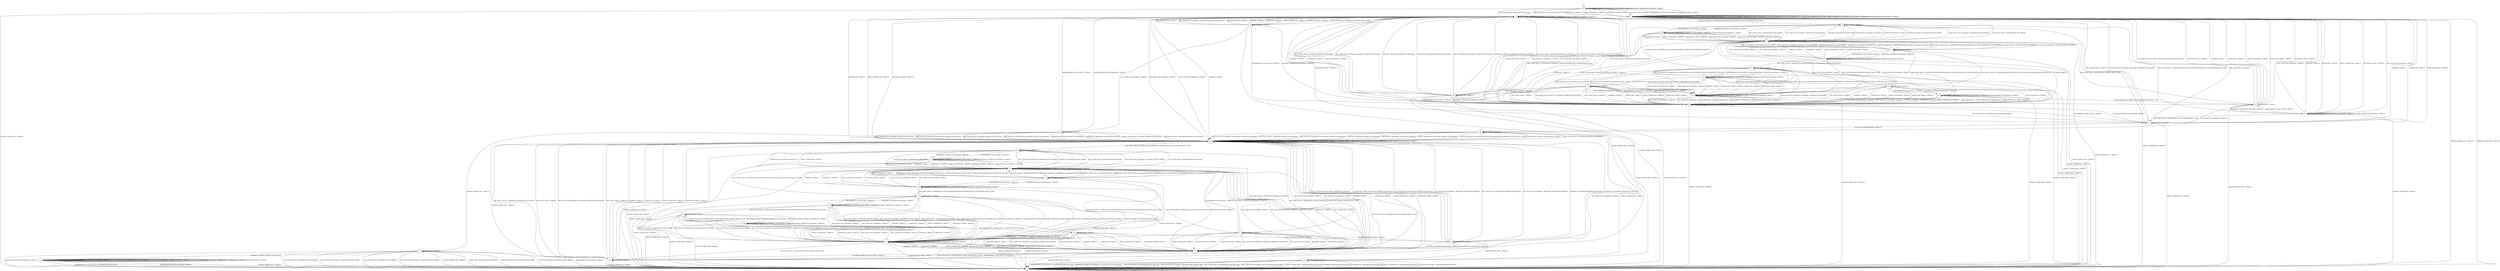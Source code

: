 digraph g {
__start0 [label="" shape="none"];

	s0 [shape="circle" label="s0"];
	s1 [shape="circle" label="s1"];
	s2 [shape="circle" label="s2"];
	s3 [shape="circle" label="s3"];
	s4 [shape="circle" label="s4"];
	s5 [shape="circle" label="s5"];
	s6 [shape="circle" label="s6"];
	s7 [shape="circle" label="s7"];
	s8 [shape="circle" label="s8"];
	s9 [shape="circle" label="s9"];
	s10 [shape="circle" label="s10"];
	s11 [shape="circle" label="s11"];
	s12 [shape="circle" label="s12"];
	s13 [shape="circle" label="s13"];
	s14 [shape="circle" label="s14"];
	s15 [shape="circle" label="s15"];
	s16 [shape="circle" label="s16"];
	s17 [shape="circle" label="s17"];
	s18 [shape="circle" label="s18"];
	s19 [shape="circle" label="s19"];
	s20 [shape="circle" label="s20"];
	s21 [shape="circle" label="s21"];
	s22 [shape="circle" label="s22"];
	s23 [shape="circle" label="s23"];
	s24 [shape="circle" label="s24"];
	s25 [shape="circle" label="s25"];
	s26 [shape="circle" label="s26"];
	s27 [shape="circle" label="s27"];
	s28 [shape="circle" label="s28"];
	s29 [shape="circle" label="s29"];
	s30 [shape="circle" label="s30"];
	s31 [shape="circle" label="s31"];
	s32 [shape="circle" label="s32"];
	s33 [shape="circle" label="s33"];
	s34 [shape="circle" label="s34"];
	s35 [shape="circle" label="s35"];
	s36 [shape="circle" label="s36"];
	s37 [shape="circle" label="s37"];
	s38 [shape="circle" label="s38"];
	s39 [shape="circle" label="s39"];
	s40 [shape="circle" label="s40"];
	s41 [shape="circle" label="s41"];
	s0 -> s2 [label="RSA_CLIENT_HELLO / HELLO_VERIFY_REQUEST"];
	s0 -> s7 [label="RSA_CLIENT_KEY_EXCHANGE / TIMEOUT"];
	s0 -> s2 [label="PSK_CLIENT_HELLO / HELLO_VERIFY_REQUEST"];
	s0 -> s7 [label="PSK_CLIENT_KEY_EXCHANGE / TIMEOUT"];
	s0 -> s1 [label="CHANGE_CIPHER_SPEC / TIMEOUT"];
	s0 -> s7 [label="FINISHED / TIMEOUT"];
	s0 -> s0 [label="APPLICATION / TIMEOUT"];
	s0 -> s7 [label="CERTIFICATE / TIMEOUT"];
	s0 -> s7 [label="EMPTY_CERTIFICATE / TIMEOUT"];
	s0 -> s7 [label="CERTIFICATE_VERIFY / TIMEOUT"];
	s0 -> s0 [label="Alert(WARNING,CLOSE_NOTIFY) / TIMEOUT"];
	s0 -> s0 [label="Alert(FATAL,UNEXPECTED_MESSAGE) / TIMEOUT"];
	s1 -> s1 [label="RSA_CLIENT_HELLO / TIMEOUT"];
	s1 -> s1 [label="RSA_CLIENT_KEY_EXCHANGE / TIMEOUT"];
	s1 -> s1 [label="PSK_CLIENT_HELLO / TIMEOUT"];
	s1 -> s1 [label="PSK_CLIENT_KEY_EXCHANGE / TIMEOUT"];
	s1 -> s1 [label="CHANGE_CIPHER_SPEC / TIMEOUT"];
	s1 -> s1 [label="FINISHED / TIMEOUT"];
	s1 -> s1 [label="APPLICATION / TIMEOUT"];
	s1 -> s1 [label="CERTIFICATE / TIMEOUT"];
	s1 -> s1 [label="EMPTY_CERTIFICATE / TIMEOUT"];
	s1 -> s1 [label="CERTIFICATE_VERIFY / TIMEOUT"];
	s1 -> s1 [label="Alert(WARNING,CLOSE_NOTIFY) / TIMEOUT"];
	s1 -> s1 [label="Alert(FATAL,UNEXPECTED_MESSAGE) / TIMEOUT"];
	s2 -> s3 [label="RSA_CLIENT_HELLO / SERVER_HELLO,CERTIFICATE,CERTIFICATE_REQUEST,SERVER_HELLO_DONE"];
	s2 -> s10 [label="RSA_CLIENT_KEY_EXCHANGE / TIMEOUT"];
	s2 -> s8 [label="PSK_CLIENT_HELLO / SERVER_HELLO,SERVER_HELLO_DONE"];
	s2 -> s10 [label="PSK_CLIENT_KEY_EXCHANGE / TIMEOUT"];
	s2 -> s1 [label="CHANGE_CIPHER_SPEC / TIMEOUT"];
	s2 -> s10 [label="FINISHED / TIMEOUT"];
	s2 -> s2 [label="APPLICATION / TIMEOUT"];
	s2 -> s10 [label="CERTIFICATE / TIMEOUT"];
	s2 -> s10 [label="EMPTY_CERTIFICATE / TIMEOUT"];
	s2 -> s10 [label="CERTIFICATE_VERIFY / TIMEOUT"];
	s2 -> s2 [label="Alert(WARNING,CLOSE_NOTIFY) / TIMEOUT"];
	s2 -> s2 [label="Alert(FATAL,UNEXPECTED_MESSAGE) / TIMEOUT"];
	s3 -> s4 [label="RSA_CLIENT_HELLO / Alert(FATAL,DECODE_ERROR)"];
	s3 -> s4 [label="RSA_CLIENT_KEY_EXCHANGE / Alert(FATAL,DECODE_ERROR)"];
	s3 -> s4 [label="PSK_CLIENT_HELLO / Alert(FATAL,DECODE_ERROR)"];
	s3 -> s4 [label="PSK_CLIENT_KEY_EXCHANGE / Alert(FATAL,DECODE_ERROR)"];
	s3 -> s1 [label="CHANGE_CIPHER_SPEC / TIMEOUT"];
	s3 -> s4 [label="FINISHED / Alert(FATAL,DECODE_ERROR)"];
	s3 -> s3 [label="APPLICATION / TIMEOUT"];
	s3 -> s4 [label="CERTIFICATE / Alert(FATAL,UNKNOWN_CA)"];
	s3 -> s4 [label="EMPTY_CERTIFICATE / TIMEOUT"];
	s3 -> s4 [label="CERTIFICATE_VERIFY / Alert(FATAL,DECODE_ERROR)"];
	s3 -> s5 [label="Alert(WARNING,CLOSE_NOTIFY) / TIMEOUT"];
	s3 -> s5 [label="Alert(FATAL,UNEXPECTED_MESSAGE) / TIMEOUT"];
	s4 -> s30 [label="RSA_CLIENT_HELLO / CERTIFICATE_REQUEST,SERVER_HELLO_DONE,SERVER_HELLO,CERTIFICATE"];
	s4 -> s6 [label="RSA_CLIENT_KEY_EXCHANGE / TIMEOUT"];
	s4 -> s25 [label="PSK_CLIENT_HELLO / SERVER_HELLO,SERVER_HELLO_DONE"];
	s4 -> s6 [label="PSK_CLIENT_KEY_EXCHANGE / TIMEOUT"];
	s4 -> s1 [label="CHANGE_CIPHER_SPEC / TIMEOUT"];
	s4 -> s6 [label="FINISHED / TIMEOUT"];
	s4 -> s4 [label="APPLICATION / TIMEOUT"];
	s4 -> s6 [label="CERTIFICATE / TIMEOUT"];
	s4 -> s6 [label="EMPTY_CERTIFICATE / TIMEOUT"];
	s4 -> s6 [label="CERTIFICATE_VERIFY / TIMEOUT"];
	s4 -> s4 [label="Alert(WARNING,CLOSE_NOTIFY) / TIMEOUT"];
	s4 -> s4 [label="Alert(FATAL,UNEXPECTED_MESSAGE) / TIMEOUT"];
	s5 -> s13 [label="RSA_CLIENT_HELLO / SERVER_HELLO_DONE,SERVER_HELLO,CERTIFICATE,CERTIFICATE_REQUEST"];
	s5 -> s4 [label="RSA_CLIENT_KEY_EXCHANGE / TIMEOUT"];
	s5 -> s28 [label="PSK_CLIENT_HELLO / SERVER_HELLO,SERVER_HELLO_DONE"];
	s5 -> s4 [label="PSK_CLIENT_KEY_EXCHANGE / TIMEOUT"];
	s5 -> s1 [label="CHANGE_CIPHER_SPEC / TIMEOUT"];
	s5 -> s4 [label="FINISHED / TIMEOUT"];
	s5 -> s5 [label="APPLICATION / TIMEOUT"];
	s5 -> s4 [label="CERTIFICATE / TIMEOUT"];
	s5 -> s4 [label="EMPTY_CERTIFICATE / TIMEOUT"];
	s5 -> s4 [label="CERTIFICATE_VERIFY / TIMEOUT"];
	s5 -> s5 [label="Alert(WARNING,CLOSE_NOTIFY) / TIMEOUT"];
	s5 -> s5 [label="Alert(FATAL,UNEXPECTED_MESSAGE) / TIMEOUT"];
	s6 -> s3 [label="RSA_CLIENT_HELLO / CERTIFICATE,CERTIFICATE_REQUEST,SERVER_HELLO_DONE,SERVER_HELLO"];
	s6 -> s2 [label="RSA_CLIENT_KEY_EXCHANGE / TIMEOUT"];
	s6 -> s41 [label="PSK_CLIENT_HELLO / SERVER_HELLO_DONE,SERVER_HELLO"];
	s6 -> s2 [label="PSK_CLIENT_KEY_EXCHANGE / TIMEOUT"];
	s6 -> s1 [label="CHANGE_CIPHER_SPEC / TIMEOUT"];
	s6 -> s2 [label="FINISHED / TIMEOUT"];
	s6 -> s6 [label="APPLICATION / TIMEOUT"];
	s6 -> s2 [label="CERTIFICATE / TIMEOUT"];
	s6 -> s2 [label="EMPTY_CERTIFICATE / TIMEOUT"];
	s6 -> s2 [label="CERTIFICATE_VERIFY / TIMEOUT"];
	s6 -> s6 [label="Alert(WARNING,CLOSE_NOTIFY) / TIMEOUT"];
	s6 -> s6 [label="Alert(FATAL,UNEXPECTED_MESSAGE) / TIMEOUT"];
	s7 -> s7 [label="RSA_CLIENT_HELLO / HELLO_VERIFY_REQUEST"];
	s7 -> s7 [label="RSA_CLIENT_KEY_EXCHANGE / TIMEOUT"];
	s7 -> s7 [label="PSK_CLIENT_HELLO / HELLO_VERIFY_REQUEST"];
	s7 -> s7 [label="PSK_CLIENT_KEY_EXCHANGE / TIMEOUT"];
	s7 -> s1 [label="CHANGE_CIPHER_SPEC / TIMEOUT"];
	s7 -> s7 [label="FINISHED / TIMEOUT"];
	s7 -> s7 [label="APPLICATION / TIMEOUT"];
	s7 -> s7 [label="CERTIFICATE / TIMEOUT"];
	s7 -> s7 [label="EMPTY_CERTIFICATE / TIMEOUT"];
	s7 -> s7 [label="CERTIFICATE_VERIFY / TIMEOUT"];
	s7 -> s7 [label="Alert(WARNING,CLOSE_NOTIFY) / TIMEOUT"];
	s7 -> s7 [label="Alert(FATAL,UNEXPECTED_MESSAGE) / TIMEOUT"];
	s8 -> s2 [label="RSA_CLIENT_HELLO / TIMEOUT"];
	s8 -> s2 [label="RSA_CLIENT_KEY_EXCHANGE / Alert(FATAL,UNKNOWN_PSK_IDENTITY)"];
	s8 -> s2 [label="PSK_CLIENT_HELLO / TIMEOUT"];
	s8 -> s9 [label="PSK_CLIENT_KEY_EXCHANGE / TIMEOUT"];
	s8 -> s1 [label="CHANGE_CIPHER_SPEC / TIMEOUT"];
	s8 -> s2 [label="FINISHED / TIMEOUT"];
	s8 -> s8 [label="APPLICATION / TIMEOUT"];
	s8 -> s2 [label="CERTIFICATE / TIMEOUT"];
	s8 -> s2 [label="EMPTY_CERTIFICATE / TIMEOUT"];
	s8 -> s2 [label="CERTIFICATE_VERIFY / TIMEOUT"];
	s8 -> s6 [label="Alert(WARNING,CLOSE_NOTIFY) / TIMEOUT"];
	s8 -> s6 [label="Alert(FATAL,UNEXPECTED_MESSAGE) / TIMEOUT"];
	s9 -> s10 [label="RSA_CLIENT_HELLO / Alert(FATAL,UNEXPECTED_MESSAGE)"];
	s9 -> s10 [label="RSA_CLIENT_KEY_EXCHANGE / Alert(FATAL,UNEXPECTED_MESSAGE)"];
	s9 -> s10 [label="PSK_CLIENT_HELLO / Alert(FATAL,UNEXPECTED_MESSAGE)"];
	s9 -> s10 [label="PSK_CLIENT_KEY_EXCHANGE / Alert(FATAL,UNEXPECTED_MESSAGE)"];
	s9 -> s12 [label="CHANGE_CIPHER_SPEC / TIMEOUT"];
	s9 -> s10 [label="FINISHED / Alert(FATAL,UNEXPECTED_MESSAGE)"];
	s9 -> s9 [label="APPLICATION / TIMEOUT"];
	s9 -> s10 [label="CERTIFICATE / Alert(FATAL,UNEXPECTED_MESSAGE)"];
	s9 -> s10 [label="EMPTY_CERTIFICATE / Alert(FATAL,UNEXPECTED_MESSAGE)"];
	s9 -> s10 [label="CERTIFICATE_VERIFY / Alert(FATAL,UNEXPECTED_MESSAGE)"];
	s9 -> s2 [label="Alert(WARNING,CLOSE_NOTIFY) / TIMEOUT"];
	s9 -> s2 [label="Alert(FATAL,UNEXPECTED_MESSAGE) / TIMEOUT"];
	s10 -> s11 [label="RSA_CLIENT_HELLO / SERVER_HELLO,CERTIFICATE,CERTIFICATE_REQUEST,SERVER_HELLO_DONE"];
	s10 -> s10 [label="RSA_CLIENT_KEY_EXCHANGE / TIMEOUT"];
	s10 -> s23 [label="PSK_CLIENT_HELLO / SERVER_HELLO,SERVER_HELLO_DONE"];
	s10 -> s10 [label="PSK_CLIENT_KEY_EXCHANGE / TIMEOUT"];
	s10 -> s1 [label="CHANGE_CIPHER_SPEC / TIMEOUT"];
	s10 -> s10 [label="FINISHED / TIMEOUT"];
	s10 -> s10 [label="APPLICATION / TIMEOUT"];
	s10 -> s10 [label="CERTIFICATE / TIMEOUT"];
	s10 -> s10 [label="EMPTY_CERTIFICATE / TIMEOUT"];
	s10 -> s10 [label="CERTIFICATE_VERIFY / TIMEOUT"];
	s10 -> s10 [label="Alert(WARNING,CLOSE_NOTIFY) / TIMEOUT"];
	s10 -> s10 [label="Alert(FATAL,UNEXPECTED_MESSAGE) / TIMEOUT"];
	s11 -> s14 [label="RSA_CLIENT_HELLO / Alert(FATAL,DECODE_ERROR)"];
	s11 -> s14 [label="RSA_CLIENT_KEY_EXCHANGE / Alert(FATAL,DECODE_ERROR)"];
	s11 -> s14 [label="PSK_CLIENT_HELLO / Alert(FATAL,DECODE_ERROR)"];
	s11 -> s14 [label="PSK_CLIENT_KEY_EXCHANGE / Alert(FATAL,DECODE_ERROR)"];
	s11 -> s1 [label="CHANGE_CIPHER_SPEC / TIMEOUT"];
	s11 -> s14 [label="FINISHED / Alert(FATAL,DECODE_ERROR)"];
	s11 -> s11 [label="APPLICATION / TIMEOUT"];
	s11 -> s14 [label="CERTIFICATE / Alert(FATAL,UNKNOWN_CA)"];
	s11 -> s14 [label="EMPTY_CERTIFICATE / TIMEOUT"];
	s11 -> s14 [label="CERTIFICATE_VERIFY / Alert(FATAL,DECODE_ERROR)"];
	s11 -> s15 [label="Alert(WARNING,CLOSE_NOTIFY) / TIMEOUT"];
	s11 -> s15 [label="Alert(FATAL,UNEXPECTED_MESSAGE) / TIMEOUT"];
	s12 -> s1 [label="RSA_CLIENT_HELLO / Alert(FATAL,DECODE_ERROR)"];
	s12 -> s1 [label="RSA_CLIENT_KEY_EXCHANGE / Alert(FATAL,DECODE_ERROR)"];
	s12 -> s1 [label="PSK_CLIENT_HELLO / Alert(FATAL,DECODE_ERROR)"];
	s12 -> s1 [label="PSK_CLIENT_KEY_EXCHANGE / Alert(FATAL,DECODE_ERROR)"];
	s12 -> s1 [label="CHANGE_CIPHER_SPEC / TIMEOUT"];
	s12 -> s16 [label="FINISHED / CHANGE_CIPHER_SPEC,FINISHED"];
	s12 -> s12 [label="APPLICATION / TIMEOUT"];
	s12 -> s1 [label="CERTIFICATE / Alert(FATAL,DECODE_ERROR)"];
	s12 -> s1 [label="EMPTY_CERTIFICATE / Alert(FATAL,DECODE_ERROR)"];
	s12 -> s1 [label="CERTIFICATE_VERIFY / Alert(FATAL,DECODE_ERROR)"];
	s12 -> s1 [label="Alert(WARNING,CLOSE_NOTIFY) / TIMEOUT"];
	s12 -> s1 [label="Alert(FATAL,UNEXPECTED_MESSAGE) / TIMEOUT"];
	s13 -> s17 [label="RSA_CLIENT_HELLO / Alert(FATAL,DECODE_ERROR)"];
	s13 -> s17 [label="RSA_CLIENT_KEY_EXCHANGE / Alert(FATAL,DECODE_ERROR)"];
	s13 -> s17 [label="PSK_CLIENT_HELLO / Alert(FATAL,DECODE_ERROR)"];
	s13 -> s17 [label="PSK_CLIENT_KEY_EXCHANGE / Alert(FATAL,DECODE_ERROR)"];
	s13 -> s1 [label="CHANGE_CIPHER_SPEC / TIMEOUT"];
	s13 -> s17 [label="FINISHED / Alert(FATAL,DECODE_ERROR)"];
	s13 -> s13 [label="APPLICATION / TIMEOUT"];
	s13 -> s17 [label="CERTIFICATE / Alert(FATAL,UNKNOWN_CA)"];
	s13 -> s17 [label="EMPTY_CERTIFICATE / TIMEOUT"];
	s13 -> s17 [label="CERTIFICATE_VERIFY / Alert(FATAL,DECODE_ERROR)"];
	s13 -> s18 [label="Alert(WARNING,CLOSE_NOTIFY) / TIMEOUT"];
	s13 -> s18 [label="Alert(FATAL,UNEXPECTED_MESSAGE) / TIMEOUT"];
	s14 -> s37 [label="RSA_CLIENT_HELLO / CERTIFICATE_REQUEST,SERVER_HELLO_DONE,CERTIFICATE_REQUEST,SERVER_HELLO_DONE"];
	s14 -> s19 [label="RSA_CLIENT_KEY_EXCHANGE / TIMEOUT"];
	s14 -> s23 [label="PSK_CLIENT_HELLO / CERTIFICATE_REQUEST,SERVER_HELLO_DONE"];
	s14 -> s19 [label="PSK_CLIENT_KEY_EXCHANGE / TIMEOUT"];
	s14 -> s1 [label="CHANGE_CIPHER_SPEC / TIMEOUT"];
	s14 -> s19 [label="FINISHED / TIMEOUT"];
	s14 -> s14 [label="APPLICATION / TIMEOUT"];
	s14 -> s19 [label="CERTIFICATE / TIMEOUT"];
	s14 -> s19 [label="EMPTY_CERTIFICATE / TIMEOUT"];
	s14 -> s19 [label="CERTIFICATE_VERIFY / TIMEOUT"];
	s14 -> s14 [label="Alert(WARNING,CLOSE_NOTIFY) / TIMEOUT"];
	s14 -> s14 [label="Alert(FATAL,UNEXPECTED_MESSAGE) / TIMEOUT"];
	s15 -> s20 [label="RSA_CLIENT_HELLO / CERTIFICATE,CERTIFICATE_REQUEST,SERVER_HELLO_DONE,SERVER_HELLO_DONE"];
	s15 -> s14 [label="RSA_CLIENT_KEY_EXCHANGE / TIMEOUT"];
	s15 -> s27 [label="PSK_CLIENT_HELLO / CERTIFICATE,CERTIFICATE_REQUEST"];
	s15 -> s14 [label="PSK_CLIENT_KEY_EXCHANGE / TIMEOUT"];
	s15 -> s1 [label="CHANGE_CIPHER_SPEC / TIMEOUT"];
	s15 -> s14 [label="FINISHED / TIMEOUT"];
	s15 -> s15 [label="APPLICATION / TIMEOUT"];
	s15 -> s14 [label="CERTIFICATE / TIMEOUT"];
	s15 -> s14 [label="EMPTY_CERTIFICATE / TIMEOUT"];
	s15 -> s14 [label="CERTIFICATE_VERIFY / TIMEOUT"];
	s15 -> s15 [label="Alert(WARNING,CLOSE_NOTIFY) / TIMEOUT"];
	s15 -> s15 [label="Alert(FATAL,UNEXPECTED_MESSAGE) / TIMEOUT"];
	s16 -> s16 [label="RSA_CLIENT_HELLO / Alert(WARNING,NO_RENEGOTIATION)"];
	s16 -> s16 [label="RSA_CLIENT_KEY_EXCHANGE / TIMEOUT"];
	s16 -> s16 [label="PSK_CLIENT_HELLO / Alert(WARNING,NO_RENEGOTIATION)"];
	s16 -> s16 [label="PSK_CLIENT_KEY_EXCHANGE / TIMEOUT"];
	s16 -> s1 [label="CHANGE_CIPHER_SPEC / TIMEOUT"];
	s16 -> s16 [label="FINISHED / TIMEOUT"];
	s16 -> s16 [label="APPLICATION / APPLICATION"];
	s16 -> s16 [label="CERTIFICATE / TIMEOUT"];
	s16 -> s16 [label="EMPTY_CERTIFICATE / TIMEOUT"];
	s16 -> s16 [label="CERTIFICATE_VERIFY / TIMEOUT"];
	s16 -> s1 [label="Alert(WARNING,CLOSE_NOTIFY) / Alert(WARNING,CLOSE_NOTIFY)"];
	s16 -> s1 [label="Alert(FATAL,UNEXPECTED_MESSAGE) / TIMEOUT"];
	s17 -> s30 [label="RSA_CLIENT_HELLO / CERTIFICATE_REQUEST,SERVER_HELLO_DONE,CERTIFICATE_REQUEST,CERTIFICATE"];
	s17 -> s6 [label="RSA_CLIENT_KEY_EXCHANGE / TIMEOUT"];
	s17 -> s25 [label="PSK_CLIENT_HELLO / CERTIFICATE_REQUEST,SERVER_HELLO_DONE"];
	s17 -> s6 [label="PSK_CLIENT_KEY_EXCHANGE / TIMEOUT"];
	s17 -> s1 [label="CHANGE_CIPHER_SPEC / TIMEOUT"];
	s17 -> s6 [label="FINISHED / TIMEOUT"];
	s17 -> s17 [label="APPLICATION / TIMEOUT"];
	s17 -> s6 [label="CERTIFICATE / TIMEOUT"];
	s17 -> s6 [label="EMPTY_CERTIFICATE / TIMEOUT"];
	s17 -> s6 [label="CERTIFICATE_VERIFY / TIMEOUT"];
	s17 -> s17 [label="Alert(WARNING,CLOSE_NOTIFY) / TIMEOUT"];
	s17 -> s17 [label="Alert(FATAL,UNEXPECTED_MESSAGE) / TIMEOUT"];
	s18 -> s13 [label="RSA_CLIENT_HELLO / SERVER_HELLO_DONE,CERTIFICATE,CERTIFICATE_REQUEST,CERTIFICATE_REQUEST"];
	s18 -> s17 [label="RSA_CLIENT_KEY_EXCHANGE / TIMEOUT"];
	s18 -> s24 [label="PSK_CLIENT_HELLO / CERTIFICATE,CERTIFICATE_REQUEST"];
	s18 -> s17 [label="PSK_CLIENT_KEY_EXCHANGE / TIMEOUT"];
	s18 -> s1 [label="CHANGE_CIPHER_SPEC / TIMEOUT"];
	s18 -> s17 [label="FINISHED / TIMEOUT"];
	s18 -> s18 [label="APPLICATION / TIMEOUT"];
	s18 -> s17 [label="CERTIFICATE / TIMEOUT"];
	s18 -> s17 [label="EMPTY_CERTIFICATE / TIMEOUT"];
	s18 -> s17 [label="CERTIFICATE_VERIFY / TIMEOUT"];
	s18 -> s18 [label="Alert(WARNING,CLOSE_NOTIFY) / TIMEOUT"];
	s18 -> s18 [label="Alert(FATAL,UNEXPECTED_MESSAGE) / TIMEOUT"];
	s19 -> s11 [label="RSA_CLIENT_HELLO / SERVER_HELLO_DONE,CERTIFICATE,CERTIFICATE_REQUEST,SERVER_HELLO_DONE"];
	s19 -> s10 [label="RSA_CLIENT_KEY_EXCHANGE / TIMEOUT"];
	s19 -> s23 [label="PSK_CLIENT_HELLO / SERVER_HELLO_DONE,SERVER_HELLO_DONE"];
	s19 -> s10 [label="PSK_CLIENT_KEY_EXCHANGE / TIMEOUT"];
	s19 -> s1 [label="CHANGE_CIPHER_SPEC / TIMEOUT"];
	s19 -> s10 [label="FINISHED / TIMEOUT"];
	s19 -> s19 [label="APPLICATION / TIMEOUT"];
	s19 -> s10 [label="CERTIFICATE / TIMEOUT"];
	s19 -> s10 [label="EMPTY_CERTIFICATE / TIMEOUT"];
	s19 -> s10 [label="CERTIFICATE_VERIFY / TIMEOUT"];
	s19 -> s19 [label="Alert(WARNING,CLOSE_NOTIFY) / TIMEOUT"];
	s19 -> s19 [label="Alert(FATAL,UNEXPECTED_MESSAGE) / TIMEOUT"];
	s20 -> s21 [label="RSA_CLIENT_HELLO / Alert(FATAL,DECODE_ERROR)"];
	s20 -> s21 [label="RSA_CLIENT_KEY_EXCHANGE / Alert(FATAL,DECODE_ERROR)"];
	s20 -> s21 [label="PSK_CLIENT_HELLO / Alert(FATAL,DECODE_ERROR)"];
	s20 -> s21 [label="PSK_CLIENT_KEY_EXCHANGE / Alert(FATAL,DECODE_ERROR)"];
	s20 -> s1 [label="CHANGE_CIPHER_SPEC / TIMEOUT"];
	s20 -> s21 [label="FINISHED / Alert(FATAL,DECODE_ERROR)"];
	s20 -> s20 [label="APPLICATION / TIMEOUT"];
	s20 -> s21 [label="CERTIFICATE / Alert(FATAL,UNKNOWN_CA)"];
	s20 -> s21 [label="EMPTY_CERTIFICATE / TIMEOUT"];
	s20 -> s21 [label="CERTIFICATE_VERIFY / Alert(FATAL,DECODE_ERROR)"];
	s20 -> s22 [label="Alert(WARNING,CLOSE_NOTIFY) / TIMEOUT"];
	s20 -> s22 [label="Alert(FATAL,UNEXPECTED_MESSAGE) / TIMEOUT"];
	s21 -> s37 [label="RSA_CLIENT_HELLO / SERVER_HELLO_DONE,SERVER_HELLO_DONE,CERTIFICATE_REQUEST,SERVER_HELLO_DONE"];
	s21 -> s19 [label="RSA_CLIENT_KEY_EXCHANGE / TIMEOUT"];
	s21 -> s23 [label="PSK_CLIENT_HELLO / SERVER_HELLO_DONE,SERVER_HELLO_DONE"];
	s21 -> s19 [label="PSK_CLIENT_KEY_EXCHANGE / TIMEOUT"];
	s21 -> s1 [label="CHANGE_CIPHER_SPEC / TIMEOUT"];
	s21 -> s19 [label="FINISHED / TIMEOUT"];
	s21 -> s21 [label="APPLICATION / TIMEOUT"];
	s21 -> s19 [label="CERTIFICATE / TIMEOUT"];
	s21 -> s19 [label="EMPTY_CERTIFICATE / TIMEOUT"];
	s21 -> s19 [label="CERTIFICATE_VERIFY / TIMEOUT"];
	s21 -> s21 [label="Alert(WARNING,CLOSE_NOTIFY) / TIMEOUT"];
	s21 -> s21 [label="Alert(FATAL,UNEXPECTED_MESSAGE) / TIMEOUT"];
	s22 -> s39 [label="RSA_CLIENT_HELLO / CERTIFICATE_REQUEST,SERVER_HELLO_DONE,SERVER_HELLO_DONE,SERVER_HELLO_DONE"];
	s22 -> s21 [label="RSA_CLIENT_KEY_EXCHANGE / TIMEOUT"];
	s22 -> s26 [label="PSK_CLIENT_HELLO / CERTIFICATE_REQUEST,SERVER_HELLO_DONE"];
	s22 -> s21 [label="PSK_CLIENT_KEY_EXCHANGE / TIMEOUT"];
	s22 -> s1 [label="CHANGE_CIPHER_SPEC / TIMEOUT"];
	s22 -> s21 [label="FINISHED / TIMEOUT"];
	s22 -> s22 [label="APPLICATION / TIMEOUT"];
	s22 -> s21 [label="CERTIFICATE / TIMEOUT"];
	s22 -> s21 [label="EMPTY_CERTIFICATE / TIMEOUT"];
	s22 -> s21 [label="CERTIFICATE_VERIFY / TIMEOUT"];
	s22 -> s22 [label="Alert(WARNING,CLOSE_NOTIFY) / TIMEOUT"];
	s22 -> s22 [label="Alert(FATAL,UNEXPECTED_MESSAGE) / TIMEOUT"];
	s23 -> s10 [label="RSA_CLIENT_HELLO / TIMEOUT"];
	s23 -> s10 [label="RSA_CLIENT_KEY_EXCHANGE / Alert(FATAL,UNKNOWN_PSK_IDENTITY)"];
	s23 -> s10 [label="PSK_CLIENT_HELLO / TIMEOUT"];
	s23 -> s33 [label="PSK_CLIENT_KEY_EXCHANGE / TIMEOUT"];
	s23 -> s1 [label="CHANGE_CIPHER_SPEC / TIMEOUT"];
	s23 -> s10 [label="FINISHED / TIMEOUT"];
	s23 -> s23 [label="APPLICATION / TIMEOUT"];
	s23 -> s10 [label="CERTIFICATE / TIMEOUT"];
	s23 -> s10 [label="EMPTY_CERTIFICATE / TIMEOUT"];
	s23 -> s10 [label="CERTIFICATE_VERIFY / TIMEOUT"];
	s23 -> s19 [label="Alert(WARNING,CLOSE_NOTIFY) / TIMEOUT"];
	s23 -> s19 [label="Alert(FATAL,UNEXPECTED_MESSAGE) / TIMEOUT"];
	s24 -> s6 [label="RSA_CLIENT_HELLO / TIMEOUT"];
	s24 -> s6 [label="RSA_CLIENT_KEY_EXCHANGE / Alert(FATAL,UNKNOWN_PSK_IDENTITY)"];
	s24 -> s6 [label="PSK_CLIENT_HELLO / TIMEOUT"];
	s24 -> s35 [label="PSK_CLIENT_KEY_EXCHANGE / TIMEOUT"];
	s24 -> s1 [label="CHANGE_CIPHER_SPEC / TIMEOUT"];
	s24 -> s6 [label="FINISHED / TIMEOUT"];
	s24 -> s24 [label="APPLICATION / TIMEOUT"];
	s24 -> s6 [label="CERTIFICATE / TIMEOUT"];
	s24 -> s6 [label="EMPTY_CERTIFICATE / TIMEOUT"];
	s24 -> s6 [label="CERTIFICATE_VERIFY / TIMEOUT"];
	s24 -> s17 [label="Alert(WARNING,CLOSE_NOTIFY) / TIMEOUT"];
	s24 -> s17 [label="Alert(FATAL,UNEXPECTED_MESSAGE) / TIMEOUT"];
	s25 -> s2 [label="RSA_CLIENT_HELLO / TIMEOUT"];
	s25 -> s2 [label="RSA_CLIENT_KEY_EXCHANGE / Alert(FATAL,UNKNOWN_PSK_IDENTITY)"];
	s25 -> s2 [label="PSK_CLIENT_HELLO / TIMEOUT"];
	s25 -> s33 [label="PSK_CLIENT_KEY_EXCHANGE / TIMEOUT"];
	s25 -> s1 [label="CHANGE_CIPHER_SPEC / TIMEOUT"];
	s25 -> s2 [label="FINISHED / TIMEOUT"];
	s25 -> s25 [label="APPLICATION / TIMEOUT"];
	s25 -> s2 [label="CERTIFICATE / TIMEOUT"];
	s25 -> s2 [label="EMPTY_CERTIFICATE / TIMEOUT"];
	s25 -> s2 [label="CERTIFICATE_VERIFY / TIMEOUT"];
	s25 -> s32 [label="Alert(WARNING,CLOSE_NOTIFY) / TIMEOUT"];
	s25 -> s32 [label="Alert(FATAL,UNEXPECTED_MESSAGE) / TIMEOUT"];
	s26 -> s19 [label="RSA_CLIENT_HELLO / TIMEOUT"];
	s26 -> s19 [label="RSA_CLIENT_KEY_EXCHANGE / Alert(FATAL,UNKNOWN_PSK_IDENTITY)"];
	s26 -> s19 [label="PSK_CLIENT_HELLO / TIMEOUT"];
	s26 -> s36 [label="PSK_CLIENT_KEY_EXCHANGE / TIMEOUT"];
	s26 -> s1 [label="CHANGE_CIPHER_SPEC / TIMEOUT"];
	s26 -> s19 [label="FINISHED / TIMEOUT"];
	s26 -> s26 [label="APPLICATION / TIMEOUT"];
	s26 -> s19 [label="CERTIFICATE / TIMEOUT"];
	s26 -> s19 [label="EMPTY_CERTIFICATE / TIMEOUT"];
	s26 -> s19 [label="CERTIFICATE_VERIFY / TIMEOUT"];
	s26 -> s21 [label="Alert(WARNING,CLOSE_NOTIFY) / TIMEOUT"];
	s26 -> s21 [label="Alert(FATAL,UNEXPECTED_MESSAGE) / TIMEOUT"];
	s27 -> s19 [label="RSA_CLIENT_HELLO / TIMEOUT"];
	s27 -> s19 [label="RSA_CLIENT_KEY_EXCHANGE / Alert(FATAL,UNKNOWN_PSK_IDENTITY)"];
	s27 -> s19 [label="PSK_CLIENT_HELLO / TIMEOUT"];
	s27 -> s36 [label="PSK_CLIENT_KEY_EXCHANGE / TIMEOUT"];
	s27 -> s1 [label="CHANGE_CIPHER_SPEC / TIMEOUT"];
	s27 -> s19 [label="FINISHED / TIMEOUT"];
	s27 -> s27 [label="APPLICATION / TIMEOUT"];
	s27 -> s19 [label="CERTIFICATE / TIMEOUT"];
	s27 -> s19 [label="EMPTY_CERTIFICATE / TIMEOUT"];
	s27 -> s19 [label="CERTIFICATE_VERIFY / TIMEOUT"];
	s27 -> s14 [label="Alert(WARNING,CLOSE_NOTIFY) / TIMEOUT"];
	s27 -> s14 [label="Alert(FATAL,UNEXPECTED_MESSAGE) / TIMEOUT"];
	s28 -> s6 [label="RSA_CLIENT_HELLO / TIMEOUT"];
	s28 -> s6 [label="RSA_CLIENT_KEY_EXCHANGE / Alert(FATAL,UNKNOWN_PSK_IDENTITY)"];
	s28 -> s6 [label="PSK_CLIENT_HELLO / TIMEOUT"];
	s28 -> s35 [label="PSK_CLIENT_KEY_EXCHANGE / TIMEOUT"];
	s28 -> s1 [label="CHANGE_CIPHER_SPEC / TIMEOUT"];
	s28 -> s6 [label="FINISHED / TIMEOUT"];
	s28 -> s28 [label="APPLICATION / TIMEOUT"];
	s28 -> s6 [label="CERTIFICATE / TIMEOUT"];
	s28 -> s6 [label="EMPTY_CERTIFICATE / TIMEOUT"];
	s28 -> s6 [label="CERTIFICATE_VERIFY / TIMEOUT"];
	s28 -> s29 [label="Alert(WARNING,CLOSE_NOTIFY) / TIMEOUT"];
	s28 -> s29 [label="Alert(FATAL,UNEXPECTED_MESSAGE) / TIMEOUT"];
	s29 -> s30 [label="RSA_CLIENT_HELLO / CERTIFICATE_REQUEST,SERVER_HELLO_DONE,SERVER_HELLO_DONE,CERTIFICATE"];
	s29 -> s6 [label="RSA_CLIENT_KEY_EXCHANGE / TIMEOUT"];
	s29 -> s25 [label="PSK_CLIENT_HELLO / SERVER_HELLO_DONE,SERVER_HELLO_DONE"];
	s29 -> s6 [label="PSK_CLIENT_KEY_EXCHANGE / TIMEOUT"];
	s29 -> s1 [label="CHANGE_CIPHER_SPEC / TIMEOUT"];
	s29 -> s6 [label="FINISHED / TIMEOUT"];
	s29 -> s29 [label="APPLICATION / TIMEOUT"];
	s29 -> s6 [label="CERTIFICATE / TIMEOUT"];
	s29 -> s6 [label="EMPTY_CERTIFICATE / TIMEOUT"];
	s29 -> s6 [label="CERTIFICATE_VERIFY / TIMEOUT"];
	s29 -> s29 [label="Alert(WARNING,CLOSE_NOTIFY) / TIMEOUT"];
	s29 -> s29 [label="Alert(FATAL,UNEXPECTED_MESSAGE) / TIMEOUT"];
	s30 -> s4 [label="RSA_CLIENT_HELLO / Alert(FATAL,DECODE_ERROR)"];
	s30 -> s4 [label="RSA_CLIENT_KEY_EXCHANGE / Alert(FATAL,DECODE_ERROR)"];
	s30 -> s4 [label="PSK_CLIENT_HELLO / Alert(FATAL,DECODE_ERROR)"];
	s30 -> s4 [label="PSK_CLIENT_KEY_EXCHANGE / Alert(FATAL,DECODE_ERROR)"];
	s30 -> s1 [label="CHANGE_CIPHER_SPEC / TIMEOUT"];
	s30 -> s4 [label="FINISHED / Alert(FATAL,DECODE_ERROR)"];
	s30 -> s30 [label="APPLICATION / TIMEOUT"];
	s30 -> s4 [label="CERTIFICATE / Alert(FATAL,UNKNOWN_CA)"];
	s30 -> s4 [label="EMPTY_CERTIFICATE / TIMEOUT"];
	s30 -> s4 [label="CERTIFICATE_VERIFY / Alert(FATAL,DECODE_ERROR)"];
	s30 -> s31 [label="Alert(WARNING,CLOSE_NOTIFY) / TIMEOUT"];
	s30 -> s31 [label="Alert(FATAL,UNEXPECTED_MESSAGE) / TIMEOUT"];
	s31 -> s13 [label="RSA_CLIENT_HELLO / SERVER_HELLO_DONE,CERTIFICATE,CERTIFICATE,CERTIFICATE_REQUEST"];
	s31 -> s4 [label="RSA_CLIENT_KEY_EXCHANGE / TIMEOUT"];
	s31 -> s28 [label="PSK_CLIENT_HELLO / CERTIFICATE,SERVER_HELLO_DONE"];
	s31 -> s4 [label="PSK_CLIENT_KEY_EXCHANGE / TIMEOUT"];
	s31 -> s1 [label="CHANGE_CIPHER_SPEC / TIMEOUT"];
	s31 -> s4 [label="FINISHED / TIMEOUT"];
	s31 -> s31 [label="APPLICATION / TIMEOUT"];
	s31 -> s4 [label="CERTIFICATE / TIMEOUT"];
	s31 -> s4 [label="EMPTY_CERTIFICATE / TIMEOUT"];
	s31 -> s4 [label="CERTIFICATE_VERIFY / TIMEOUT"];
	s31 -> s31 [label="Alert(WARNING,CLOSE_NOTIFY) / TIMEOUT"];
	s31 -> s31 [label="Alert(FATAL,UNEXPECTED_MESSAGE) / TIMEOUT"];
	s32 -> s3 [label="RSA_CLIENT_HELLO / CERTIFICATE,CERTIFICATE_REQUEST,SERVER_HELLO_DONE,SERVER_HELLO_DONE"];
	s32 -> s2 [label="RSA_CLIENT_KEY_EXCHANGE / TIMEOUT"];
	s32 -> s41 [label="PSK_CLIENT_HELLO / SERVER_HELLO_DONE,SERVER_HELLO_DONE"];
	s32 -> s2 [label="PSK_CLIENT_KEY_EXCHANGE / TIMEOUT"];
	s32 -> s1 [label="CHANGE_CIPHER_SPEC / TIMEOUT"];
	s32 -> s2 [label="FINISHED / TIMEOUT"];
	s32 -> s32 [label="APPLICATION / TIMEOUT"];
	s32 -> s2 [label="CERTIFICATE / TIMEOUT"];
	s32 -> s2 [label="EMPTY_CERTIFICATE / TIMEOUT"];
	s32 -> s2 [label="CERTIFICATE_VERIFY / TIMEOUT"];
	s32 -> s32 [label="Alert(WARNING,CLOSE_NOTIFY) / TIMEOUT"];
	s32 -> s32 [label="Alert(FATAL,UNEXPECTED_MESSAGE) / TIMEOUT"];
	s33 -> s10 [label="RSA_CLIENT_HELLO / Alert(FATAL,UNEXPECTED_MESSAGE)"];
	s33 -> s10 [label="RSA_CLIENT_KEY_EXCHANGE / Alert(FATAL,UNEXPECTED_MESSAGE)"];
	s33 -> s10 [label="PSK_CLIENT_HELLO / Alert(FATAL,UNEXPECTED_MESSAGE)"];
	s33 -> s10 [label="PSK_CLIENT_KEY_EXCHANGE / Alert(FATAL,UNEXPECTED_MESSAGE)"];
	s33 -> s34 [label="CHANGE_CIPHER_SPEC / TIMEOUT"];
	s33 -> s10 [label="FINISHED / Alert(FATAL,UNEXPECTED_MESSAGE)"];
	s33 -> s33 [label="APPLICATION / TIMEOUT"];
	s33 -> s10 [label="CERTIFICATE / Alert(FATAL,UNEXPECTED_MESSAGE)"];
	s33 -> s10 [label="EMPTY_CERTIFICATE / Alert(FATAL,UNEXPECTED_MESSAGE)"];
	s33 -> s10 [label="CERTIFICATE_VERIFY / Alert(FATAL,UNEXPECTED_MESSAGE)"];
	s33 -> s10 [label="Alert(WARNING,CLOSE_NOTIFY) / TIMEOUT"];
	s33 -> s10 [label="Alert(FATAL,UNEXPECTED_MESSAGE) / TIMEOUT"];
	s34 -> s1 [label="RSA_CLIENT_HELLO / Alert(FATAL,BAD_RECORD_MAC)"];
	s34 -> s1 [label="RSA_CLIENT_KEY_EXCHANGE / Alert(FATAL,BAD_RECORD_MAC)"];
	s34 -> s1 [label="PSK_CLIENT_HELLO / Alert(FATAL,BAD_RECORD_MAC)"];
	s34 -> s1 [label="PSK_CLIENT_KEY_EXCHANGE / Alert(FATAL,BAD_RECORD_MAC)"];
	s34 -> s1 [label="CHANGE_CIPHER_SPEC / Alert(FATAL,BAD_RECORD_MAC)"];
	s34 -> s1 [label="FINISHED / Alert(FATAL,BAD_RECORD_MAC)"];
	s34 -> s34 [label="APPLICATION / TIMEOUT"];
	s34 -> s1 [label="CERTIFICATE / Alert(FATAL,BAD_RECORD_MAC)"];
	s34 -> s1 [label="EMPTY_CERTIFICATE / Alert(FATAL,BAD_RECORD_MAC)"];
	s34 -> s1 [label="CERTIFICATE_VERIFY / Alert(FATAL,BAD_RECORD_MAC)"];
	s34 -> s1 [label="Alert(WARNING,CLOSE_NOTIFY) / Alert(FATAL,BAD_RECORD_MAC)"];
	s34 -> s1 [label="Alert(FATAL,UNEXPECTED_MESSAGE) / Alert(FATAL,BAD_RECORD_MAC)"];
	s35 -> s2 [label="RSA_CLIENT_HELLO / Alert(FATAL,UNEXPECTED_MESSAGE)"];
	s35 -> s2 [label="RSA_CLIENT_KEY_EXCHANGE / Alert(FATAL,UNEXPECTED_MESSAGE)"];
	s35 -> s2 [label="PSK_CLIENT_HELLO / Alert(FATAL,UNEXPECTED_MESSAGE)"];
	s35 -> s2 [label="PSK_CLIENT_KEY_EXCHANGE / Alert(FATAL,UNEXPECTED_MESSAGE)"];
	s35 -> s34 [label="CHANGE_CIPHER_SPEC / TIMEOUT"];
	s35 -> s2 [label="FINISHED / Alert(FATAL,UNEXPECTED_MESSAGE)"];
	s35 -> s35 [label="APPLICATION / TIMEOUT"];
	s35 -> s2 [label="CERTIFICATE / Alert(FATAL,UNEXPECTED_MESSAGE)"];
	s35 -> s2 [label="EMPTY_CERTIFICATE / Alert(FATAL,UNEXPECTED_MESSAGE)"];
	s35 -> s2 [label="CERTIFICATE_VERIFY / Alert(FATAL,UNEXPECTED_MESSAGE)"];
	s35 -> s6 [label="Alert(WARNING,CLOSE_NOTIFY) / TIMEOUT"];
	s35 -> s6 [label="Alert(FATAL,UNEXPECTED_MESSAGE) / TIMEOUT"];
	s36 -> s10 [label="RSA_CLIENT_HELLO / Alert(FATAL,UNEXPECTED_MESSAGE)"];
	s36 -> s10 [label="RSA_CLIENT_KEY_EXCHANGE / Alert(FATAL,UNEXPECTED_MESSAGE)"];
	s36 -> s10 [label="PSK_CLIENT_HELLO / Alert(FATAL,UNEXPECTED_MESSAGE)"];
	s36 -> s10 [label="PSK_CLIENT_KEY_EXCHANGE / Alert(FATAL,UNEXPECTED_MESSAGE)"];
	s36 -> s34 [label="CHANGE_CIPHER_SPEC / TIMEOUT"];
	s36 -> s10 [label="FINISHED / Alert(FATAL,UNEXPECTED_MESSAGE)"];
	s36 -> s36 [label="APPLICATION / TIMEOUT"];
	s36 -> s10 [label="CERTIFICATE / Alert(FATAL,UNEXPECTED_MESSAGE)"];
	s36 -> s10 [label="EMPTY_CERTIFICATE / Alert(FATAL,UNEXPECTED_MESSAGE)"];
	s36 -> s10 [label="CERTIFICATE_VERIFY / Alert(FATAL,UNEXPECTED_MESSAGE)"];
	s36 -> s19 [label="Alert(WARNING,CLOSE_NOTIFY) / TIMEOUT"];
	s36 -> s19 [label="Alert(FATAL,UNEXPECTED_MESSAGE) / TIMEOUT"];
	s37 -> s14 [label="RSA_CLIENT_HELLO / Alert(FATAL,DECODE_ERROR)"];
	s37 -> s14 [label="RSA_CLIENT_KEY_EXCHANGE / Alert(FATAL,DECODE_ERROR)"];
	s37 -> s14 [label="PSK_CLIENT_HELLO / Alert(FATAL,DECODE_ERROR)"];
	s37 -> s14 [label="PSK_CLIENT_KEY_EXCHANGE / Alert(FATAL,DECODE_ERROR)"];
	s37 -> s1 [label="CHANGE_CIPHER_SPEC / TIMEOUT"];
	s37 -> s14 [label="FINISHED / Alert(FATAL,DECODE_ERROR)"];
	s37 -> s37 [label="APPLICATION / TIMEOUT"];
	s37 -> s14 [label="CERTIFICATE / Alert(FATAL,UNKNOWN_CA)"];
	s37 -> s14 [label="EMPTY_CERTIFICATE / TIMEOUT"];
	s37 -> s14 [label="CERTIFICATE_VERIFY / Alert(FATAL,DECODE_ERROR)"];
	s37 -> s38 [label="Alert(WARNING,CLOSE_NOTIFY) / TIMEOUT"];
	s37 -> s38 [label="Alert(FATAL,UNEXPECTED_MESSAGE) / TIMEOUT"];
	s38 -> s20 [label="RSA_CLIENT_HELLO / SERVER_HELLO_DONE,CERTIFICATE_REQUEST,SERVER_HELLO_DONE,SERVER_HELLO_DONE"];
	s38 -> s14 [label="RSA_CLIENT_KEY_EXCHANGE / TIMEOUT"];
	s38 -> s27 [label="PSK_CLIENT_HELLO / SERVER_HELLO_DONE,CERTIFICATE_REQUEST"];
	s38 -> s14 [label="PSK_CLIENT_KEY_EXCHANGE / TIMEOUT"];
	s38 -> s1 [label="CHANGE_CIPHER_SPEC / TIMEOUT"];
	s38 -> s14 [label="FINISHED / TIMEOUT"];
	s38 -> s38 [label="APPLICATION / TIMEOUT"];
	s38 -> s14 [label="CERTIFICATE / TIMEOUT"];
	s38 -> s14 [label="EMPTY_CERTIFICATE / TIMEOUT"];
	s38 -> s14 [label="CERTIFICATE_VERIFY / TIMEOUT"];
	s38 -> s38 [label="Alert(WARNING,CLOSE_NOTIFY) / TIMEOUT"];
	s38 -> s38 [label="Alert(FATAL,UNEXPECTED_MESSAGE) / TIMEOUT"];
	s39 -> s21 [label="RSA_CLIENT_HELLO / Alert(FATAL,DECODE_ERROR)"];
	s39 -> s21 [label="RSA_CLIENT_KEY_EXCHANGE / Alert(FATAL,DECODE_ERROR)"];
	s39 -> s21 [label="PSK_CLIENT_HELLO / Alert(FATAL,DECODE_ERROR)"];
	s39 -> s21 [label="PSK_CLIENT_KEY_EXCHANGE / Alert(FATAL,DECODE_ERROR)"];
	s39 -> s1 [label="CHANGE_CIPHER_SPEC / TIMEOUT"];
	s39 -> s21 [label="FINISHED / Alert(FATAL,DECODE_ERROR)"];
	s39 -> s39 [label="APPLICATION / TIMEOUT"];
	s39 -> s21 [label="CERTIFICATE / Alert(FATAL,UNKNOWN_CA)"];
	s39 -> s21 [label="EMPTY_CERTIFICATE / TIMEOUT"];
	s39 -> s21 [label="CERTIFICATE_VERIFY / Alert(FATAL,DECODE_ERROR)"];
	s39 -> s40 [label="Alert(WARNING,CLOSE_NOTIFY) / TIMEOUT"];
	s39 -> s40 [label="Alert(FATAL,UNEXPECTED_MESSAGE) / TIMEOUT"];
	s40 -> s39 [label="RSA_CLIENT_HELLO / SERVER_HELLO_DONE,SERVER_HELLO_DONE,SERVER_HELLO_DONE,SERVER_HELLO_DONE"];
	s40 -> s21 [label="RSA_CLIENT_KEY_EXCHANGE / TIMEOUT"];
	s40 -> s26 [label="PSK_CLIENT_HELLO / SERVER_HELLO_DONE,SERVER_HELLO_DONE"];
	s40 -> s21 [label="PSK_CLIENT_KEY_EXCHANGE / TIMEOUT"];
	s40 -> s1 [label="CHANGE_CIPHER_SPEC / TIMEOUT"];
	s40 -> s21 [label="FINISHED / TIMEOUT"];
	s40 -> s40 [label="APPLICATION / TIMEOUT"];
	s40 -> s21 [label="CERTIFICATE / TIMEOUT"];
	s40 -> s21 [label="EMPTY_CERTIFICATE / TIMEOUT"];
	s40 -> s21 [label="CERTIFICATE_VERIFY / TIMEOUT"];
	s40 -> s40 [label="Alert(WARNING,CLOSE_NOTIFY) / TIMEOUT"];
	s40 -> s40 [label="Alert(FATAL,UNEXPECTED_MESSAGE) / TIMEOUT"];
	s41 -> s2 [label="RSA_CLIENT_HELLO / TIMEOUT"];
	s41 -> s2 [label="RSA_CLIENT_KEY_EXCHANGE / Alert(FATAL,UNKNOWN_PSK_IDENTITY)"];
	s41 -> s2 [label="PSK_CLIENT_HELLO / TIMEOUT"];
	s41 -> s33 [label="PSK_CLIENT_KEY_EXCHANGE / TIMEOUT"];
	s41 -> s1 [label="CHANGE_CIPHER_SPEC / TIMEOUT"];
	s41 -> s2 [label="FINISHED / TIMEOUT"];
	s41 -> s41 [label="APPLICATION / TIMEOUT"];
	s41 -> s2 [label="CERTIFICATE / TIMEOUT"];
	s41 -> s2 [label="EMPTY_CERTIFICATE / TIMEOUT"];
	s41 -> s2 [label="CERTIFICATE_VERIFY / TIMEOUT"];
	s41 -> s6 [label="Alert(WARNING,CLOSE_NOTIFY) / TIMEOUT"];
	s41 -> s6 [label="Alert(FATAL,UNEXPECTED_MESSAGE) / TIMEOUT"];

__start0 -> s0;
}
